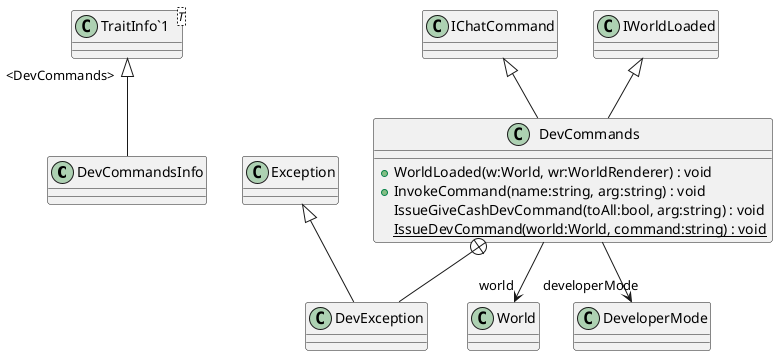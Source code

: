 @startuml
class DevCommandsInfo {
}
class DevCommands {
    + WorldLoaded(w:World, wr:WorldRenderer) : void
    + InvokeCommand(name:string, arg:string) : void
    IssueGiveCashDevCommand(toAll:bool, arg:string) : void
    {static} IssueDevCommand(world:World, command:string) : void
}
class "TraitInfo`1"<T> {
}
class DevException {
}
"TraitInfo`1" "<DevCommands>" <|-- DevCommandsInfo
IChatCommand <|-- DevCommands
IWorldLoaded <|-- DevCommands
DevCommands --> "world" World
DevCommands --> "developerMode" DeveloperMode
DevCommands +-- DevException
Exception <|-- DevException
@enduml
